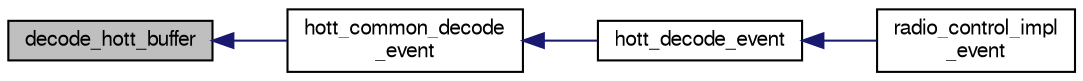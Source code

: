 digraph "decode_hott_buffer"
{
  edge [fontname="FreeSans",fontsize="10",labelfontname="FreeSans",labelfontsize="10"];
  node [fontname="FreeSans",fontsize="10",shape=record];
  rankdir="LR";
  Node1 [label="decode_hott_buffer",height=0.2,width=0.4,color="black", fillcolor="grey75", style="filled", fontcolor="black"];
  Node1 -> Node2 [dir="back",color="midnightblue",fontsize="10",style="solid",fontname="FreeSans"];
  Node2 [label="hott_common_decode\l_event",height=0.2,width=0.4,color="black", fillcolor="white", style="filled",URL="$hott__common_8h.html#a382f1ea90f6ebab2742041d2b2e55c3a",tooltip="Decoding event function. "];
  Node2 -> Node3 [dir="back",color="midnightblue",fontsize="10",style="solid",fontname="FreeSans"];
  Node3 [label="hott_decode_event",height=0.2,width=0.4,color="black", fillcolor="white", style="filled",URL="$radio__control_2hott_8c.html#ac7cf5bcb2b395ebd6cb19b23810595fa"];
  Node3 -> Node4 [dir="back",color="midnightblue",fontsize="10",style="solid",fontname="FreeSans"];
  Node4 [label="radio_control_impl\l_event",height=0.2,width=0.4,color="black", fillcolor="white", style="filled",URL="$radio__control_2hott_8c.html#a760dbd4fa3f62cc43524fc420c2a9e5f",tooltip="RC event function with handler callback. "];
}
